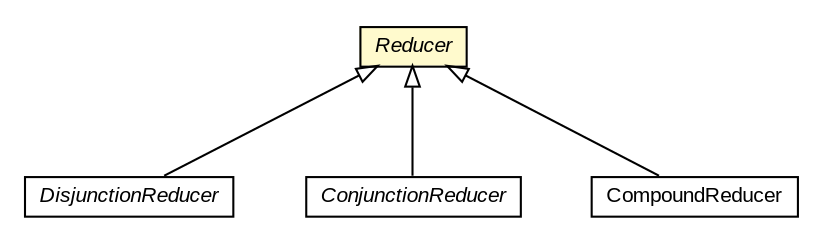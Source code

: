 #!/usr/local/bin/dot
#
# Class diagram 
# Generated by UMLGraph version 5.3 (http://www.umlgraph.org/)
#

digraph G {
	edge [fontname="arial",fontsize=10,labelfontname="arial",labelfontsize=10];
	node [fontname="arial",fontsize=10,shape=plaintext];
	nodesep=0.25;
	ranksep=0.5;
	// context.arch.intelligibility.reducers.Reducer
	c141015 [label=<<table title="context.arch.intelligibility.reducers.Reducer" border="0" cellborder="1" cellspacing="0" cellpadding="2" port="p" bgcolor="lemonChiffon" href="./Reducer.html">
		<tr><td><table border="0" cellspacing="0" cellpadding="1">
<tr><td align="center" balign="center"><font face="arial italic"> Reducer </font></td></tr>
		</table></td></tr>
		</table>>, fontname="arial", fontcolor="black", fontsize=10.0];
	// context.arch.intelligibility.reducers.DisjunctionReducer
	c141018 [label=<<table title="context.arch.intelligibility.reducers.DisjunctionReducer" border="0" cellborder="1" cellspacing="0" cellpadding="2" port="p" href="./DisjunctionReducer.html">
		<tr><td><table border="0" cellspacing="0" cellpadding="1">
<tr><td align="center" balign="center"><font face="arial italic"> DisjunctionReducer </font></td></tr>
		</table></td></tr>
		</table>>, fontname="arial", fontcolor="black", fontsize=10.0];
	// context.arch.intelligibility.reducers.ConjunctionReducer
	c141019 [label=<<table title="context.arch.intelligibility.reducers.ConjunctionReducer" border="0" cellborder="1" cellspacing="0" cellpadding="2" port="p" href="./ConjunctionReducer.html">
		<tr><td><table border="0" cellspacing="0" cellpadding="1">
<tr><td align="center" balign="center"><font face="arial italic"> ConjunctionReducer </font></td></tr>
		</table></td></tr>
		</table>>, fontname="arial", fontcolor="black", fontsize=10.0];
	// context.arch.intelligibility.reducers.CompoundReducer
	c141020 [label=<<table title="context.arch.intelligibility.reducers.CompoundReducer" border="0" cellborder="1" cellspacing="0" cellpadding="2" port="p" href="./CompoundReducer.html">
		<tr><td><table border="0" cellspacing="0" cellpadding="1">
<tr><td align="center" balign="center"> CompoundReducer </td></tr>
		</table></td></tr>
		</table>>, fontname="arial", fontcolor="black", fontsize=10.0];
	//context.arch.intelligibility.reducers.DisjunctionReducer extends context.arch.intelligibility.reducers.Reducer
	c141015:p -> c141018:p [dir=back,arrowtail=empty];
	//context.arch.intelligibility.reducers.ConjunctionReducer extends context.arch.intelligibility.reducers.Reducer
	c141015:p -> c141019:p [dir=back,arrowtail=empty];
	//context.arch.intelligibility.reducers.CompoundReducer extends context.arch.intelligibility.reducers.Reducer
	c141015:p -> c141020:p [dir=back,arrowtail=empty];
}

